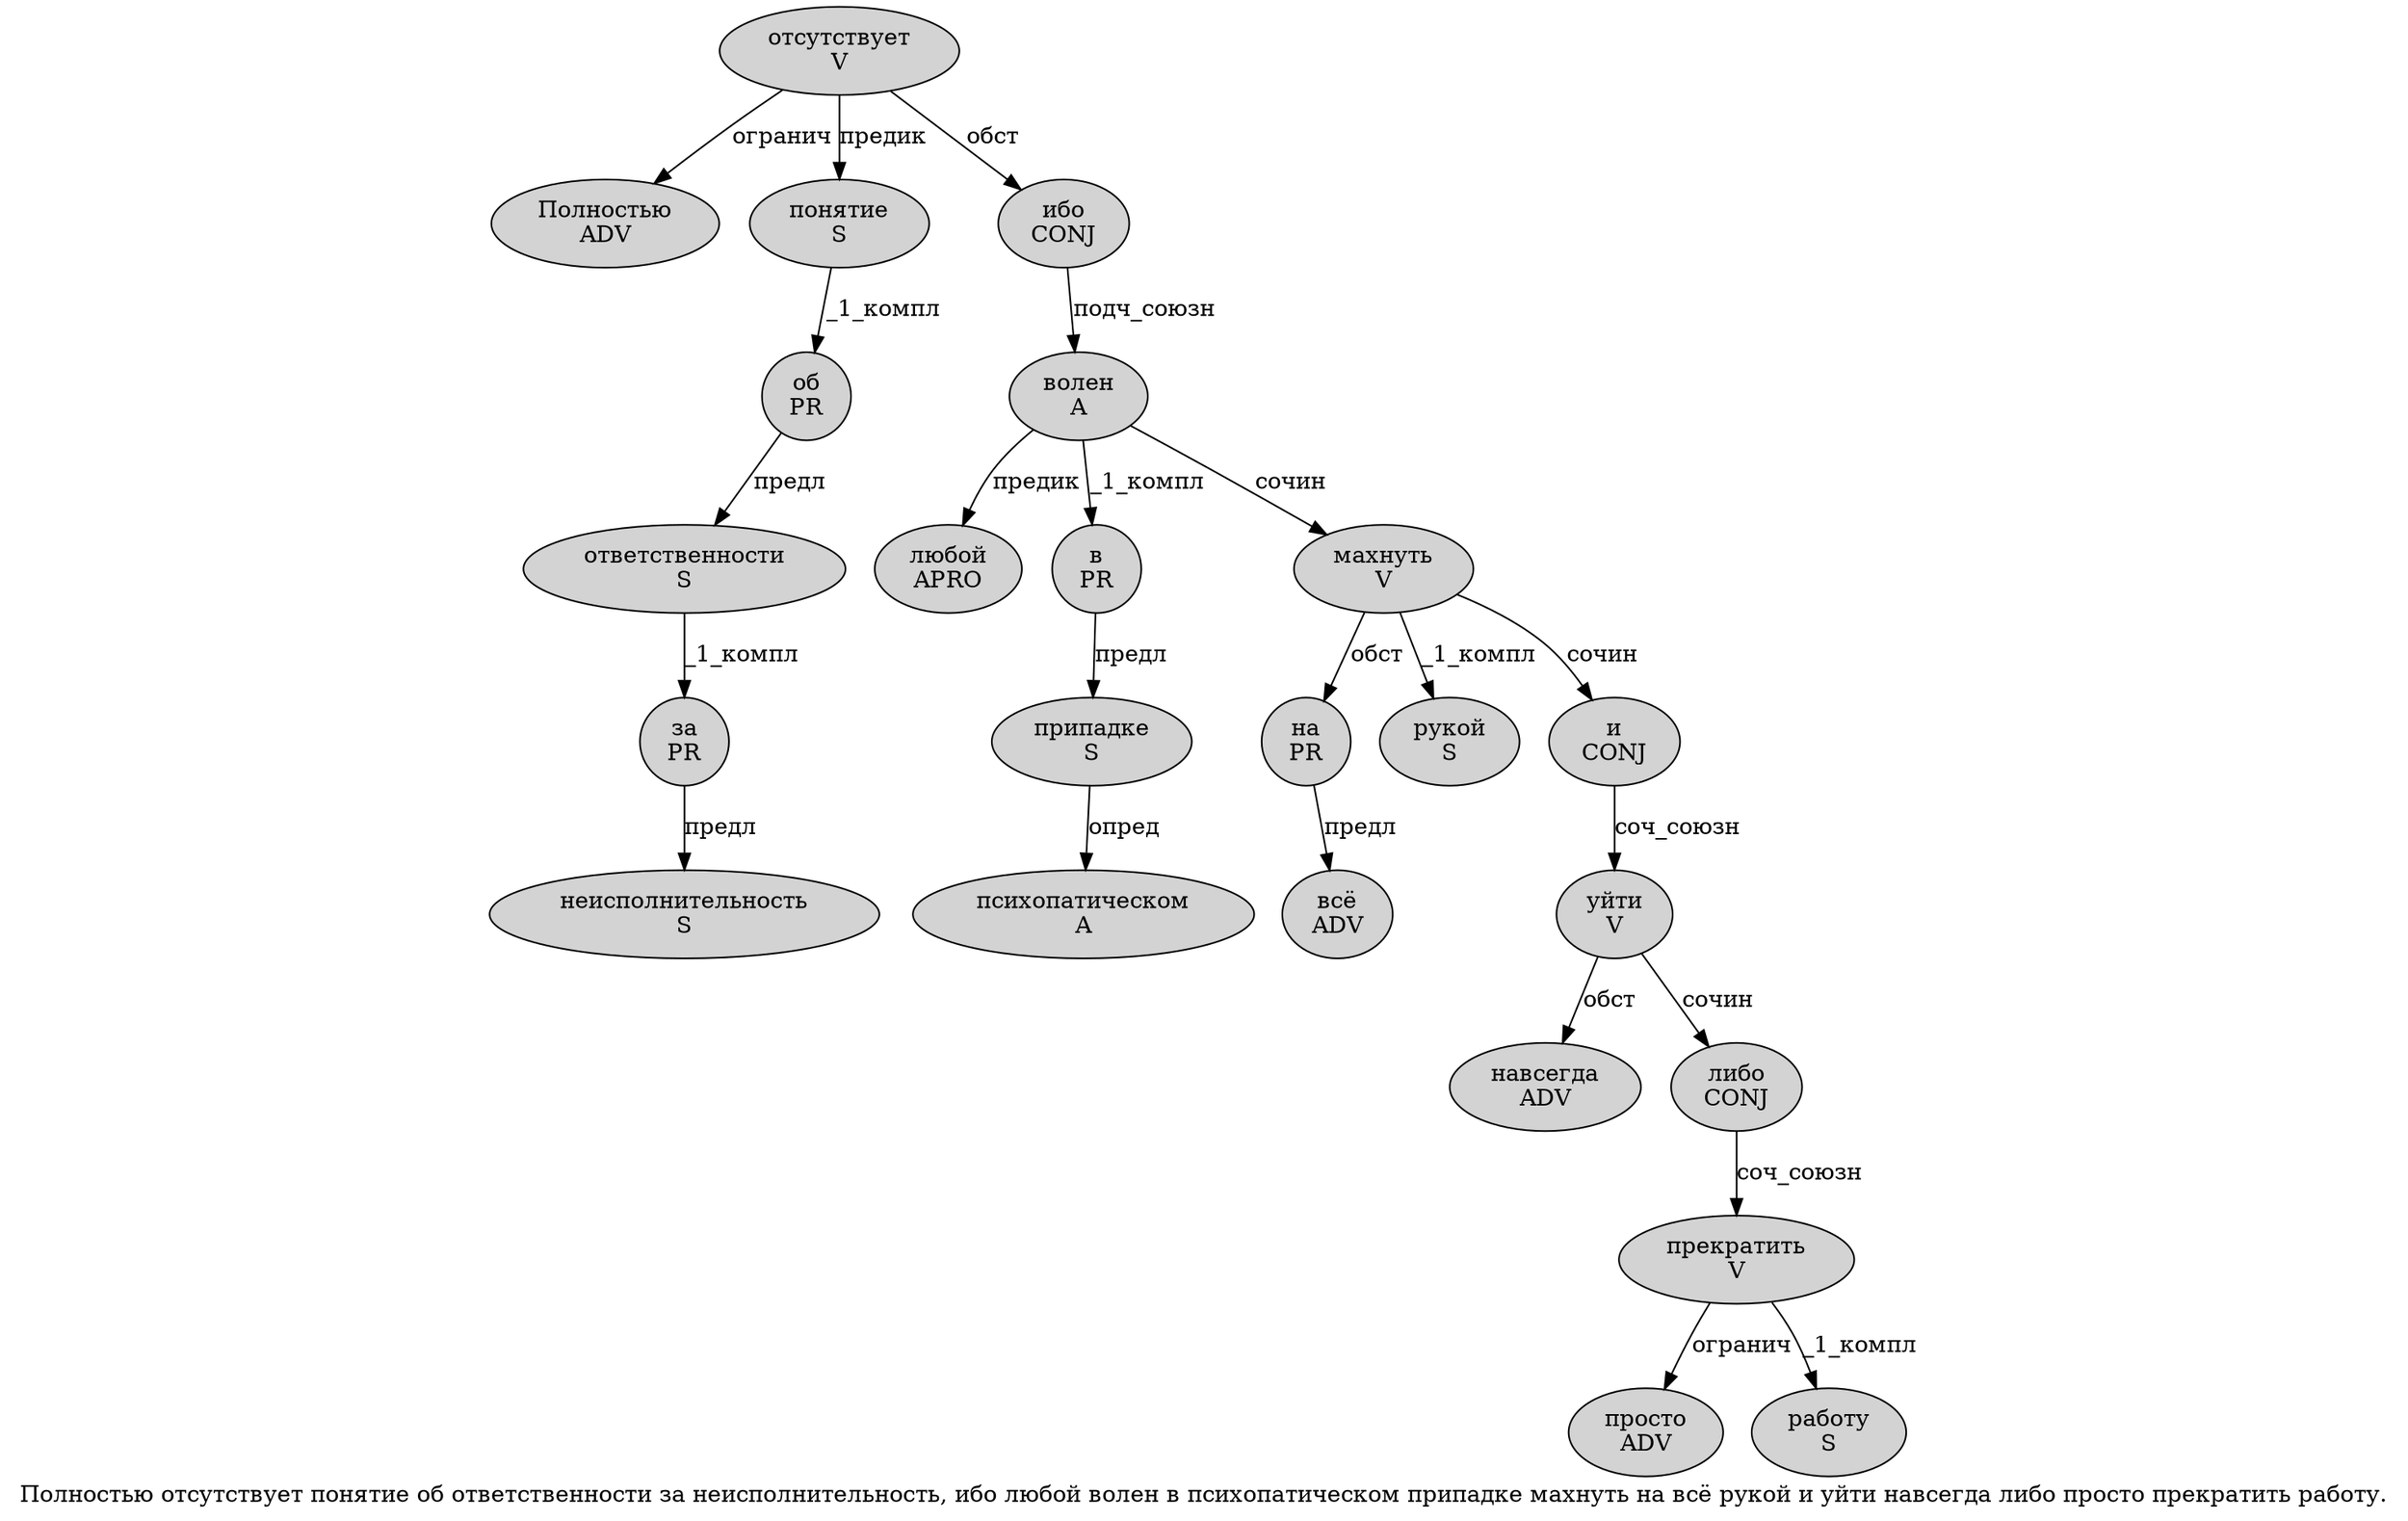 digraph SENTENCE_2526 {
	graph [label="Полностью отсутствует понятие об ответственности за неисполнительность, ибо любой волен в психопатическом припадке махнуть на всё рукой и уйти навсегда либо просто прекратить работу."]
	node [style=filled]
		0 [label="Полностью
ADV" color="" fillcolor=lightgray penwidth=1 shape=ellipse]
		1 [label="отсутствует
V" color="" fillcolor=lightgray penwidth=1 shape=ellipse]
		2 [label="понятие
S" color="" fillcolor=lightgray penwidth=1 shape=ellipse]
		3 [label="об
PR" color="" fillcolor=lightgray penwidth=1 shape=ellipse]
		4 [label="ответственности
S" color="" fillcolor=lightgray penwidth=1 shape=ellipse]
		5 [label="за
PR" color="" fillcolor=lightgray penwidth=1 shape=ellipse]
		6 [label="неисполнительность
S" color="" fillcolor=lightgray penwidth=1 shape=ellipse]
		8 [label="ибо
CONJ" color="" fillcolor=lightgray penwidth=1 shape=ellipse]
		9 [label="любой
APRO" color="" fillcolor=lightgray penwidth=1 shape=ellipse]
		10 [label="волен
A" color="" fillcolor=lightgray penwidth=1 shape=ellipse]
		11 [label="в
PR" color="" fillcolor=lightgray penwidth=1 shape=ellipse]
		12 [label="психопатическом
A" color="" fillcolor=lightgray penwidth=1 shape=ellipse]
		13 [label="припадке
S" color="" fillcolor=lightgray penwidth=1 shape=ellipse]
		14 [label="махнуть
V" color="" fillcolor=lightgray penwidth=1 shape=ellipse]
		15 [label="на
PR" color="" fillcolor=lightgray penwidth=1 shape=ellipse]
		16 [label="всё
ADV" color="" fillcolor=lightgray penwidth=1 shape=ellipse]
		17 [label="рукой
S" color="" fillcolor=lightgray penwidth=1 shape=ellipse]
		18 [label="и
CONJ" color="" fillcolor=lightgray penwidth=1 shape=ellipse]
		19 [label="уйти
V" color="" fillcolor=lightgray penwidth=1 shape=ellipse]
		20 [label="навсегда
ADV" color="" fillcolor=lightgray penwidth=1 shape=ellipse]
		21 [label="либо
CONJ" color="" fillcolor=lightgray penwidth=1 shape=ellipse]
		22 [label="просто
ADV" color="" fillcolor=lightgray penwidth=1 shape=ellipse]
		23 [label="прекратить
V" color="" fillcolor=lightgray penwidth=1 shape=ellipse]
		24 [label="работу
S" color="" fillcolor=lightgray penwidth=1 shape=ellipse]
			8 -> 10 [label="подч_союзн"]
			1 -> 0 [label="огранич"]
			1 -> 2 [label="предик"]
			1 -> 8 [label="обст"]
			18 -> 19 [label="соч_союзн"]
			4 -> 5 [label="_1_компл"]
			19 -> 20 [label="обст"]
			19 -> 21 [label="сочин"]
			5 -> 6 [label="предл"]
			14 -> 15 [label="обст"]
			14 -> 17 [label="_1_компл"]
			14 -> 18 [label="сочин"]
			13 -> 12 [label="опред"]
			2 -> 3 [label="_1_компл"]
			3 -> 4 [label="предл"]
			23 -> 22 [label="огранич"]
			23 -> 24 [label="_1_компл"]
			15 -> 16 [label="предл"]
			10 -> 9 [label="предик"]
			10 -> 11 [label="_1_компл"]
			10 -> 14 [label="сочин"]
			21 -> 23 [label="соч_союзн"]
			11 -> 13 [label="предл"]
}